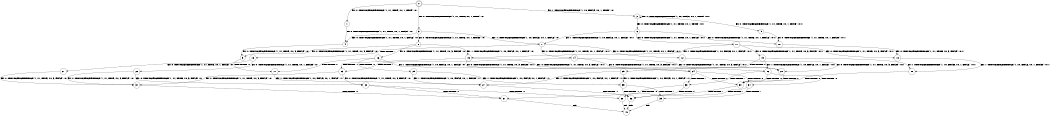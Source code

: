 digraph BCG {
size = "7, 10.5";
center = TRUE;
node [shape = circle];
0 [peripheries = 2];
0 -> 1 [label = "EX !0 !ATOMIC_EXCH_BRANCH (1, +1, TRUE, +0, 1, TRUE) !:0:"];
0 -> 2 [label = "EX !1 !ATOMIC_EXCH_BRANCH (1, +0, FALSE, +0, 1, TRUE) !:0:"];
0 -> 3 [label = "EX !0 !ATOMIC_EXCH_BRANCH (1, +1, TRUE, +0, 1, TRUE) !:0:"];
1 -> 4 [label = "EX !0 !ATOMIC_EXCH_BRANCH (1, +1, TRUE, +0, 1, FALSE) !:0:"];
2 -> 5 [label = "EX !0 !ATOMIC_EXCH_BRANCH (1, +1, TRUE, +0, 1, TRUE) !:0:1:"];
2 -> 6 [label = "EX !0 !ATOMIC_EXCH_BRANCH (1, +1, TRUE, +0, 1, TRUE) !:0:1:"];
2 -> 2 [label = "EX !1 !ATOMIC_EXCH_BRANCH (1, +0, FALSE, +0, 1, TRUE) !:0:1:"];
3 -> 4 [label = "EX !0 !ATOMIC_EXCH_BRANCH (1, +1, TRUE, +0, 1, FALSE) !:0:"];
3 -> 7 [label = "EX !1 !ATOMIC_EXCH_BRANCH (1, +0, FALSE, +0, 1, FALSE) !:0:"];
3 -> 8 [label = "EX !0 !ATOMIC_EXCH_BRANCH (1, +1, TRUE, +0, 1, FALSE) !:0:"];
4 -> 9 [label = "EX !0 !ATOMIC_EXCH_BRANCH (1, +1, TRUE, +0, 3, FALSE) !:0:"];
5 -> 10 [label = "EX !0 !ATOMIC_EXCH_BRANCH (1, +1, TRUE, +0, 1, FALSE) !:0:1:"];
6 -> 10 [label = "EX !0 !ATOMIC_EXCH_BRANCH (1, +1, TRUE, +0, 1, FALSE) !:0:1:"];
6 -> 7 [label = "EX !1 !ATOMIC_EXCH_BRANCH (1, +0, FALSE, +0, 1, FALSE) !:0:1:"];
6 -> 11 [label = "EX !0 !ATOMIC_EXCH_BRANCH (1, +1, TRUE, +0, 1, FALSE) !:0:1:"];
7 -> 12 [label = "EX !0 !ATOMIC_EXCH_BRANCH (1, +1, TRUE, +0, 1, FALSE) !:0:1:"];
7 -> 13 [label = "TERMINATE !1"];
7 -> 14 [label = "EX !0 !ATOMIC_EXCH_BRANCH (1, +1, TRUE, +0, 1, FALSE) !:0:1:"];
8 -> 9 [label = "EX !0 !ATOMIC_EXCH_BRANCH (1, +1, TRUE, +0, 3, FALSE) !:0:"];
8 -> 15 [label = "EX !1 !ATOMIC_EXCH_BRANCH (1, +0, FALSE, +0, 1, FALSE) !:0:"];
8 -> 16 [label = "EX !0 !ATOMIC_EXCH_BRANCH (1, +1, TRUE, +0, 3, FALSE) !:0:"];
9 -> 17 [label = "TERMINATE !0"];
10 -> 18 [label = "EX !0 !ATOMIC_EXCH_BRANCH (1, +1, TRUE, +0, 3, FALSE) !:0:1:"];
11 -> 18 [label = "EX !0 !ATOMIC_EXCH_BRANCH (1, +1, TRUE, +0, 3, FALSE) !:0:1:"];
11 -> 15 [label = "EX !1 !ATOMIC_EXCH_BRANCH (1, +0, FALSE, +0, 1, FALSE) !:0:1:"];
11 -> 19 [label = "EX !0 !ATOMIC_EXCH_BRANCH (1, +1, TRUE, +0, 3, FALSE) !:0:1:"];
12 -> 20 [label = "EX !0 !ATOMIC_EXCH_BRANCH (1, +1, TRUE, +0, 3, FALSE) !:0:1:"];
13 -> 21 [label = "EX !0 !ATOMIC_EXCH_BRANCH (1, +1, TRUE, +0, 1, FALSE) !:0:"];
13 -> 22 [label = "EX !0 !ATOMIC_EXCH_BRANCH (1, +1, TRUE, +0, 1, FALSE) !:0:"];
14 -> 20 [label = "EX !0 !ATOMIC_EXCH_BRANCH (1, +1, TRUE, +0, 3, FALSE) !:0:1:"];
14 -> 23 [label = "TERMINATE !1"];
14 -> 24 [label = "EX !0 !ATOMIC_EXCH_BRANCH (1, +1, TRUE, +0, 3, FALSE) !:0:1:"];
15 -> 20 [label = "EX !0 !ATOMIC_EXCH_BRANCH (1, +1, TRUE, +0, 3, FALSE) !:0:1:"];
15 -> 23 [label = "TERMINATE !1"];
15 -> 24 [label = "EX !0 !ATOMIC_EXCH_BRANCH (1, +1, TRUE, +0, 3, FALSE) !:0:1:"];
16 -> 17 [label = "TERMINATE !0"];
16 -> 25 [label = "TERMINATE !0"];
16 -> 26 [label = "EX !1 !ATOMIC_EXCH_BRANCH (1, +0, FALSE, +0, 1, FALSE) !:0:"];
17 -> 27 [label = "EX !1 !ATOMIC_EXCH_BRANCH (1, +0, FALSE, +0, 1, FALSE) !:1:"];
18 -> 28 [label = "EX !1 !ATOMIC_EXCH_BRANCH (1, +0, FALSE, +0, 1, FALSE) !:0:1:"];
19 -> 28 [label = "EX !1 !ATOMIC_EXCH_BRANCH (1, +0, FALSE, +0, 1, FALSE) !:0:1:"];
19 -> 29 [label = "TERMINATE !0"];
19 -> 26 [label = "EX !1 !ATOMIC_EXCH_BRANCH (1, +0, FALSE, +0, 1, FALSE) !:0:1:"];
20 -> 30 [label = "TERMINATE !0"];
21 -> 31 [label = "EX !0 !ATOMIC_EXCH_BRANCH (1, +1, TRUE, +0, 3, FALSE) !:0:"];
22 -> 31 [label = "EX !0 !ATOMIC_EXCH_BRANCH (1, +1, TRUE, +0, 3, FALSE) !:0:"];
22 -> 32 [label = "EX !0 !ATOMIC_EXCH_BRANCH (1, +1, TRUE, +0, 3, FALSE) !:0:"];
23 -> 31 [label = "EX !0 !ATOMIC_EXCH_BRANCH (1, +1, TRUE, +0, 3, FALSE) !:0:"];
23 -> 32 [label = "EX !0 !ATOMIC_EXCH_BRANCH (1, +1, TRUE, +0, 3, FALSE) !:0:"];
24 -> 30 [label = "TERMINATE !0"];
24 -> 33 [label = "TERMINATE !1"];
24 -> 34 [label = "TERMINATE !0"];
25 -> 27 [label = "EX !1 !ATOMIC_EXCH_BRANCH (1, +0, FALSE, +0, 1, FALSE) !:1:"];
25 -> 35 [label = "EX !1 !ATOMIC_EXCH_BRANCH (1, +0, FALSE, +0, 1, FALSE) !:1:"];
26 -> 30 [label = "TERMINATE !0"];
26 -> 33 [label = "TERMINATE !1"];
26 -> 34 [label = "TERMINATE !0"];
27 -> 36 [label = "TERMINATE !1"];
28 -> 30 [label = "TERMINATE !0"];
29 -> 27 [label = "EX !1 !ATOMIC_EXCH_BRANCH (1, +0, FALSE, +0, 1, FALSE) !:1:"];
29 -> 35 [label = "EX !1 !ATOMIC_EXCH_BRANCH (1, +0, FALSE, +0, 1, FALSE) !:1:"];
30 -> 36 [label = "TERMINATE !1"];
31 -> 37 [label = "TERMINATE !0"];
32 -> 37 [label = "TERMINATE !0"];
32 -> 38 [label = "TERMINATE !0"];
33 -> 37 [label = "TERMINATE !0"];
33 -> 38 [label = "TERMINATE !0"];
34 -> 36 [label = "TERMINATE !1"];
34 -> 39 [label = "TERMINATE !1"];
35 -> 36 [label = "TERMINATE !1"];
35 -> 39 [label = "TERMINATE !1"];
36 -> 40 [label = "exit"];
37 -> 40 [label = "exit"];
38 -> 40 [label = "exit"];
39 -> 40 [label = "exit"];
}
